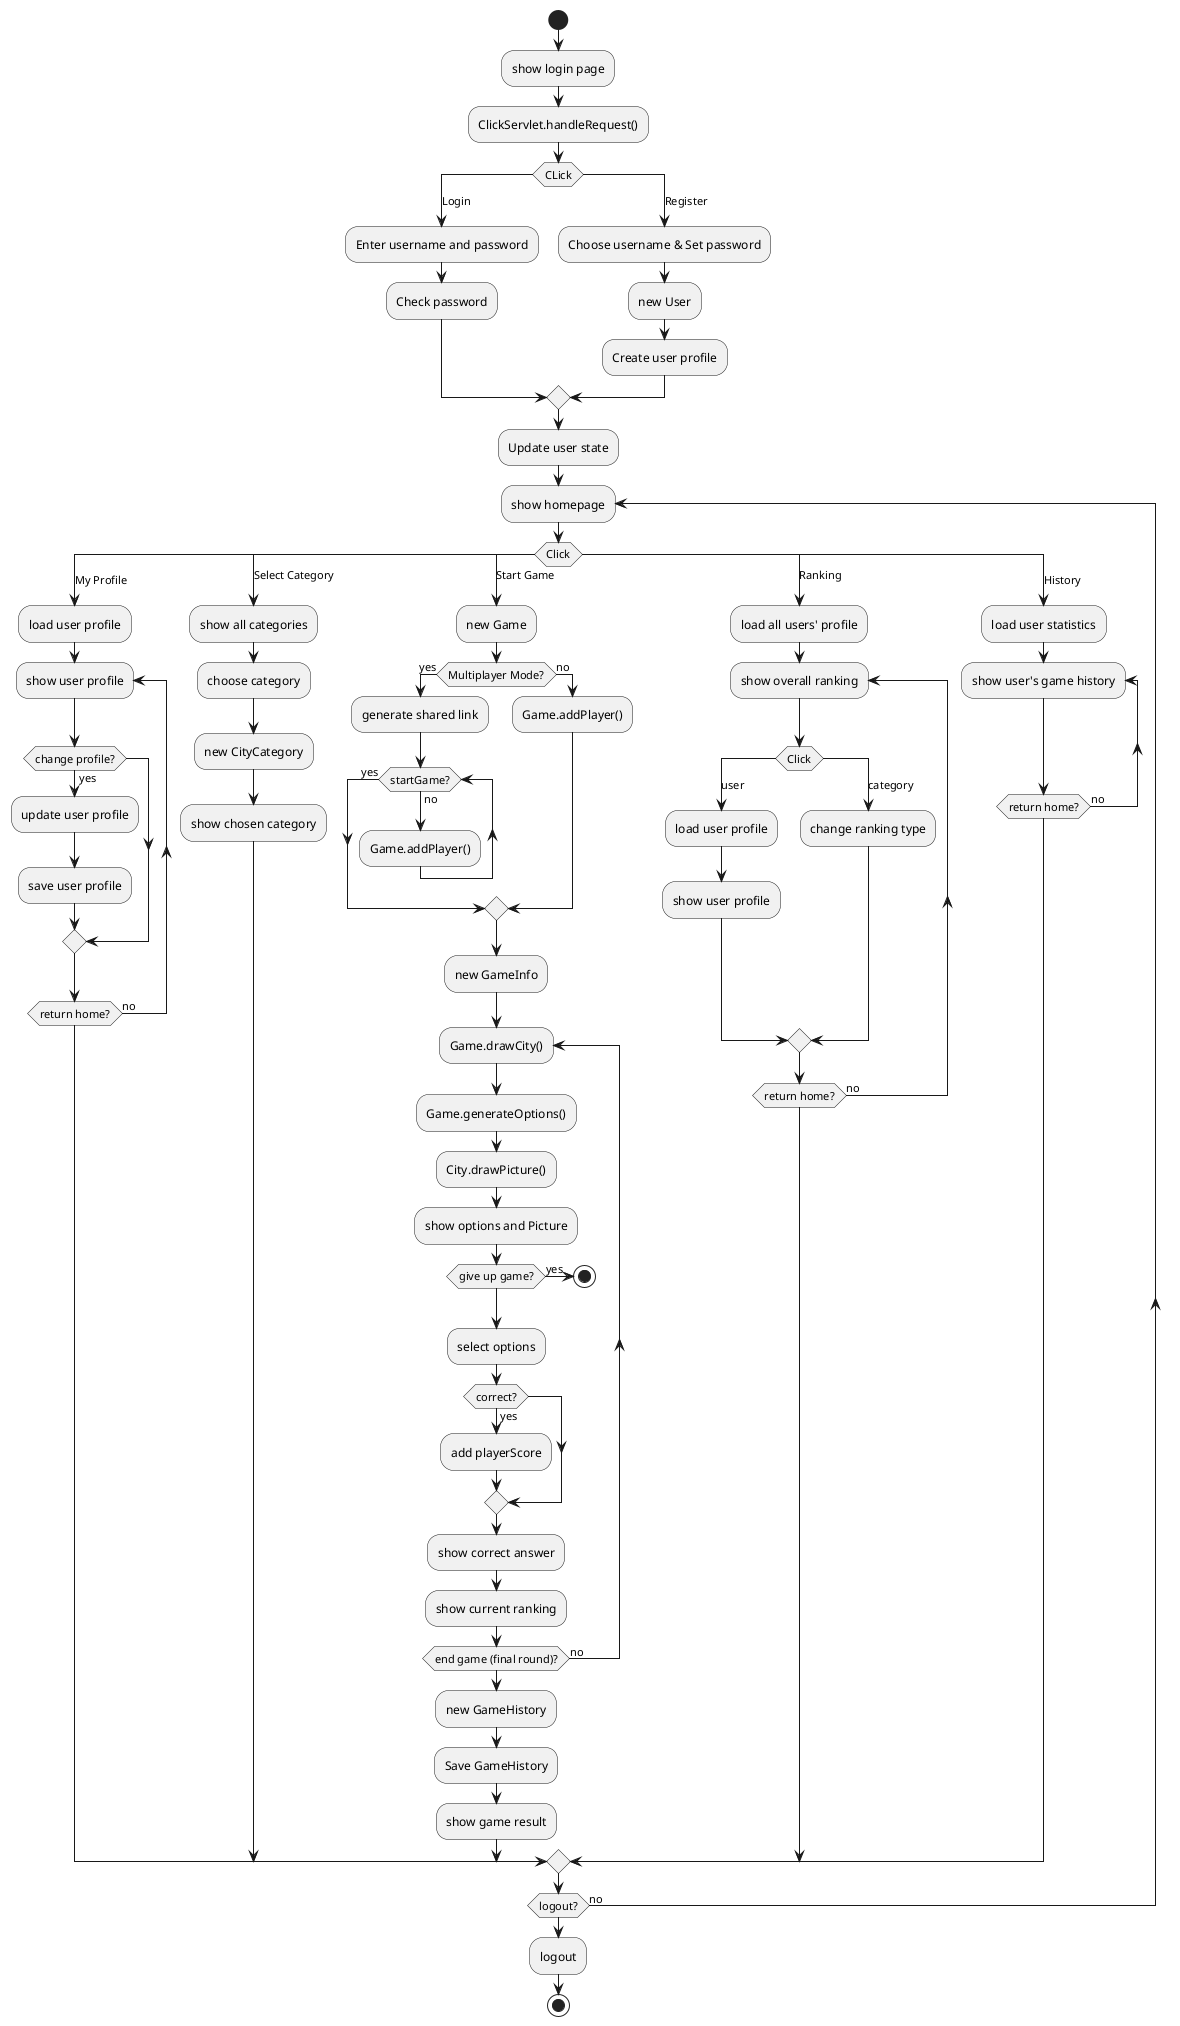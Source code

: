 @startuml
'https://plantuml.com/activity-diagram-beta

start
:show login page;
:ClickServlet.handleRequest();
switch (CLick)
case (Login)
    :Enter username and password;
    :Check password;
case (Register)
    :Choose username & Set password;
    :new User;
    :Create user profile;
endswitch
:Update user state;
'========= success login =========
repeat :show homepage;

switch (Click)
case (My Profile)
    :load user profile;
    repeat :show user profile;
    if (change profile?) then(yes)
        :update user profile;
        :save user profile;
    endif
    repeat while(return home?) is(no)
case (Select Category)
    :show all categories;
    :choose category;
    :new CityCategory;
    :show chosen category;
case (Start Game)
    :new Game;
    if (Multiplayer Mode?) then(yes)
        :generate shared link;
        while(startGame?) is(no)
            :Game.addPlayer();
        endwhile (yes)
    else (no)
        :Game.addPlayer();
    endif
    :new GameInfo;

    repeat :Game.drawCity();
        :Game.generateOptions();
        :City.drawPicture();
        :show options and Picture;
        if (give up game?) then(yes)
            stop
        endif
        :select options;
        if (correct?) then(yes)
            :add playerScore;
        endif
        :show correct answer;
        :show current ranking;
    repeat while(end game (final round)?) is(no)

'    if (record score?) then (yes)
'        :UserStatistic.addScore();
'    endif
    :new GameHistory;
    :Save GameHistory;
    :show game result;
case (Ranking)
    :load all users' profile;
    repeat :show overall ranking;
    switch (Click)
    case (user)
        :load user profile;
        :show user profile;
    case (category)
        :change ranking type;
    endswitch
    repeat while(return home?) is(no)
case (History)
    :load user statistics;
    repeat :show user's game history;
    repeat while(return home?) is(no)
endswitch

repeat while(logout?) is(no)
:logout;
stop

@enduml
